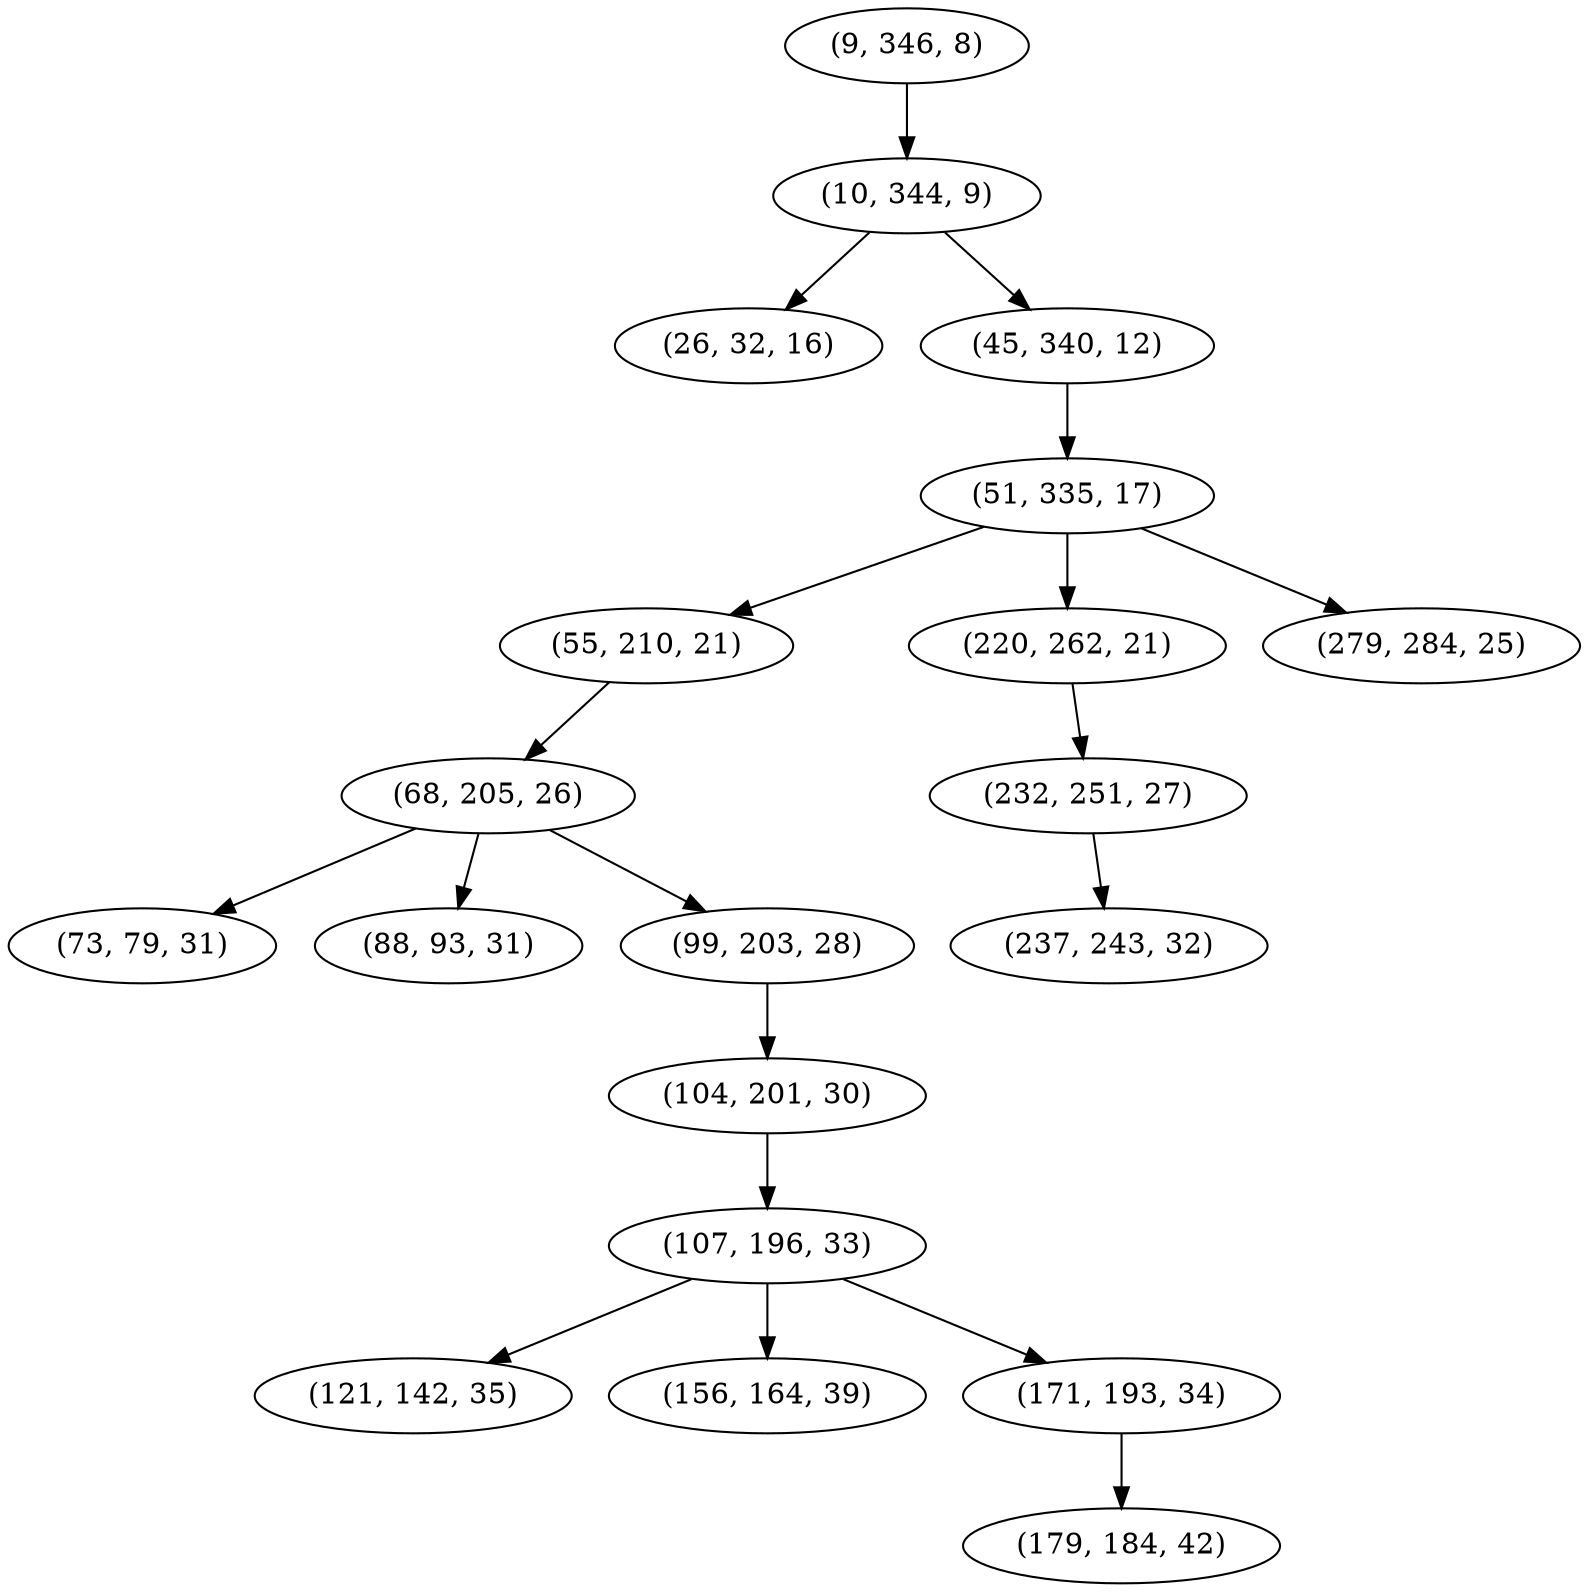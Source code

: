 digraph tree {
    "(9, 346, 8)";
    "(10, 344, 9)";
    "(26, 32, 16)";
    "(45, 340, 12)";
    "(51, 335, 17)";
    "(55, 210, 21)";
    "(68, 205, 26)";
    "(73, 79, 31)";
    "(88, 93, 31)";
    "(99, 203, 28)";
    "(104, 201, 30)";
    "(107, 196, 33)";
    "(121, 142, 35)";
    "(156, 164, 39)";
    "(171, 193, 34)";
    "(179, 184, 42)";
    "(220, 262, 21)";
    "(232, 251, 27)";
    "(237, 243, 32)";
    "(279, 284, 25)";
    "(9, 346, 8)" -> "(10, 344, 9)";
    "(10, 344, 9)" -> "(26, 32, 16)";
    "(10, 344, 9)" -> "(45, 340, 12)";
    "(45, 340, 12)" -> "(51, 335, 17)";
    "(51, 335, 17)" -> "(55, 210, 21)";
    "(51, 335, 17)" -> "(220, 262, 21)";
    "(51, 335, 17)" -> "(279, 284, 25)";
    "(55, 210, 21)" -> "(68, 205, 26)";
    "(68, 205, 26)" -> "(73, 79, 31)";
    "(68, 205, 26)" -> "(88, 93, 31)";
    "(68, 205, 26)" -> "(99, 203, 28)";
    "(99, 203, 28)" -> "(104, 201, 30)";
    "(104, 201, 30)" -> "(107, 196, 33)";
    "(107, 196, 33)" -> "(121, 142, 35)";
    "(107, 196, 33)" -> "(156, 164, 39)";
    "(107, 196, 33)" -> "(171, 193, 34)";
    "(171, 193, 34)" -> "(179, 184, 42)";
    "(220, 262, 21)" -> "(232, 251, 27)";
    "(232, 251, 27)" -> "(237, 243, 32)";
}
